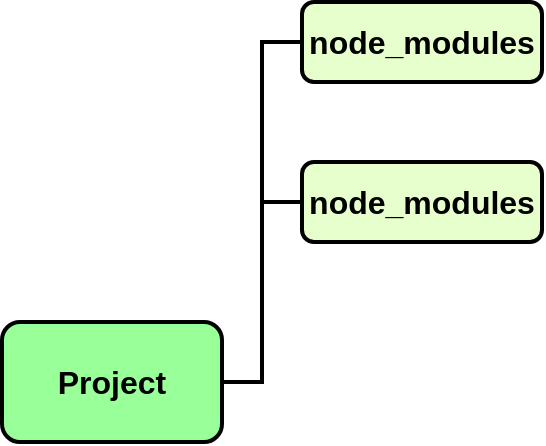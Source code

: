 <mxfile version="21.4.0" type="device" pages="2">
  <diagram name="project-struct" id="4o-K0-j8ioGPneZD18jR">
    <mxGraphModel dx="954" dy="663" grid="1" gridSize="10" guides="1" tooltips="1" connect="1" arrows="1" fold="1" page="1" pageScale="1" pageWidth="850" pageHeight="1100" math="0" shadow="0">
      <root>
        <mxCell id="0" />
        <mxCell id="1" parent="0" />
        <mxCell id="uNZLBb80kjQPYVCDskHk-3" style="edgeStyle=orthogonalEdgeStyle;rounded=0;orthogonalLoop=1;jettySize=auto;html=1;exitX=1;exitY=0.5;exitDx=0;exitDy=0;entryX=0;entryY=0.5;entryDx=0;entryDy=0;strokeWidth=2;endArrow=none;endFill=0;" edge="1" parent="1" source="uNZLBb80kjQPYVCDskHk-1" target="uNZLBb80kjQPYVCDskHk-2">
          <mxGeometry relative="1" as="geometry" />
        </mxCell>
        <mxCell id="uNZLBb80kjQPYVCDskHk-5" style="edgeStyle=orthogonalEdgeStyle;shape=connector;rounded=0;orthogonalLoop=1;jettySize=auto;html=1;exitX=1;exitY=0.5;exitDx=0;exitDy=0;entryX=0;entryY=0.5;entryDx=0;entryDy=0;labelBackgroundColor=default;strokeColor=default;strokeWidth=2;fontFamily=Helvetica;fontSize=11;fontColor=default;endArrow=none;endFill=0;" edge="1" parent="1" source="uNZLBb80kjQPYVCDskHk-1" target="uNZLBb80kjQPYVCDskHk-4">
          <mxGeometry relative="1" as="geometry" />
        </mxCell>
        <mxCell id="uNZLBb80kjQPYVCDskHk-1" value="&lt;b style=&quot;font-size: 16px;&quot;&gt;&lt;font style=&quot;font-size: 16px;&quot;&gt;Project&lt;/font&gt;&lt;/b&gt;" style="rounded=1;whiteSpace=wrap;html=1;strokeColor=default;fillColor=#99FF99;fontSize=16;strokeWidth=2;" vertex="1" parent="1">
          <mxGeometry x="170" y="440" width="110" height="60" as="geometry" />
        </mxCell>
        <mxCell id="uNZLBb80kjQPYVCDskHk-2" value="&lt;span style=&quot;font-size: 16px;&quot;&gt;&lt;font style=&quot;font-size: 16px;&quot;&gt;node_modules&lt;/font&gt;&lt;/span&gt;" style="rounded=1;whiteSpace=wrap;html=1;strokeColor=default;fillColor=#E6FFCC;fontSize=16;strokeWidth=2;fontStyle=1" vertex="1" parent="1">
          <mxGeometry x="320" y="280" width="120" height="40" as="geometry" />
        </mxCell>
        <mxCell id="uNZLBb80kjQPYVCDskHk-4" value="&lt;span style=&quot;font-size: 16px;&quot;&gt;&lt;font style=&quot;font-size: 16px;&quot;&gt;node_modules&lt;/font&gt;&lt;/span&gt;" style="rounded=1;whiteSpace=wrap;html=1;strokeColor=default;fillColor=#E6FFCC;fontSize=16;strokeWidth=2;fontStyle=1" vertex="1" parent="1">
          <mxGeometry x="320" y="360" width="120" height="40" as="geometry" />
        </mxCell>
      </root>
    </mxGraphModel>
  </diagram>
  <diagram id="5_tFD3NMqjAtQm-hj_bb" name="Page-2">
    <mxGraphModel dx="954" dy="663" grid="1" gridSize="10" guides="1" tooltips="1" connect="1" arrows="1" fold="1" page="1" pageScale="1" pageWidth="850" pageHeight="1100" math="0" shadow="0">
      <root>
        <mxCell id="0" />
        <mxCell id="1" parent="0" />
      </root>
    </mxGraphModel>
  </diagram>
</mxfile>
